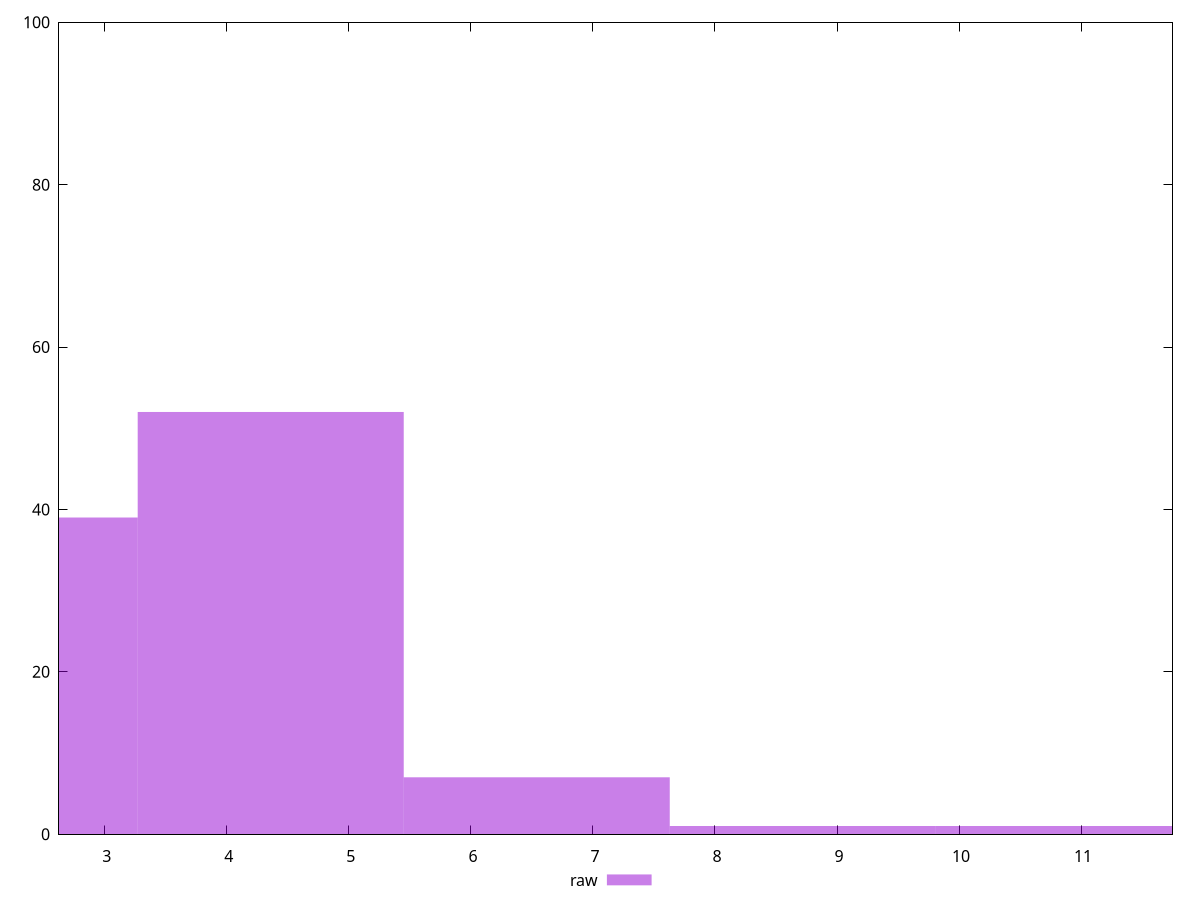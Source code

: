 reset

$raw <<EOF
4.359759685409785 52
2.1798798427048927 39
8.71951937081957 1
10.899399213524463 1
6.539639528114678 7
EOF

set key outside below
set boxwidth 2.1798798427048927
set xrange [2.625:11.748999999999999]
set yrange [0:100]
set trange [0:100]
set style fill transparent solid 0.5 noborder
set terminal svg size 640, 490 enhanced background rgb 'white'
set output "report_00025_2021-02-22T21:38:55.199Z/server-response-time/samples/pages+cached+noadtech+nomedia+nocss/raw/histogram.svg"

plot $raw title "raw" with boxes

reset
